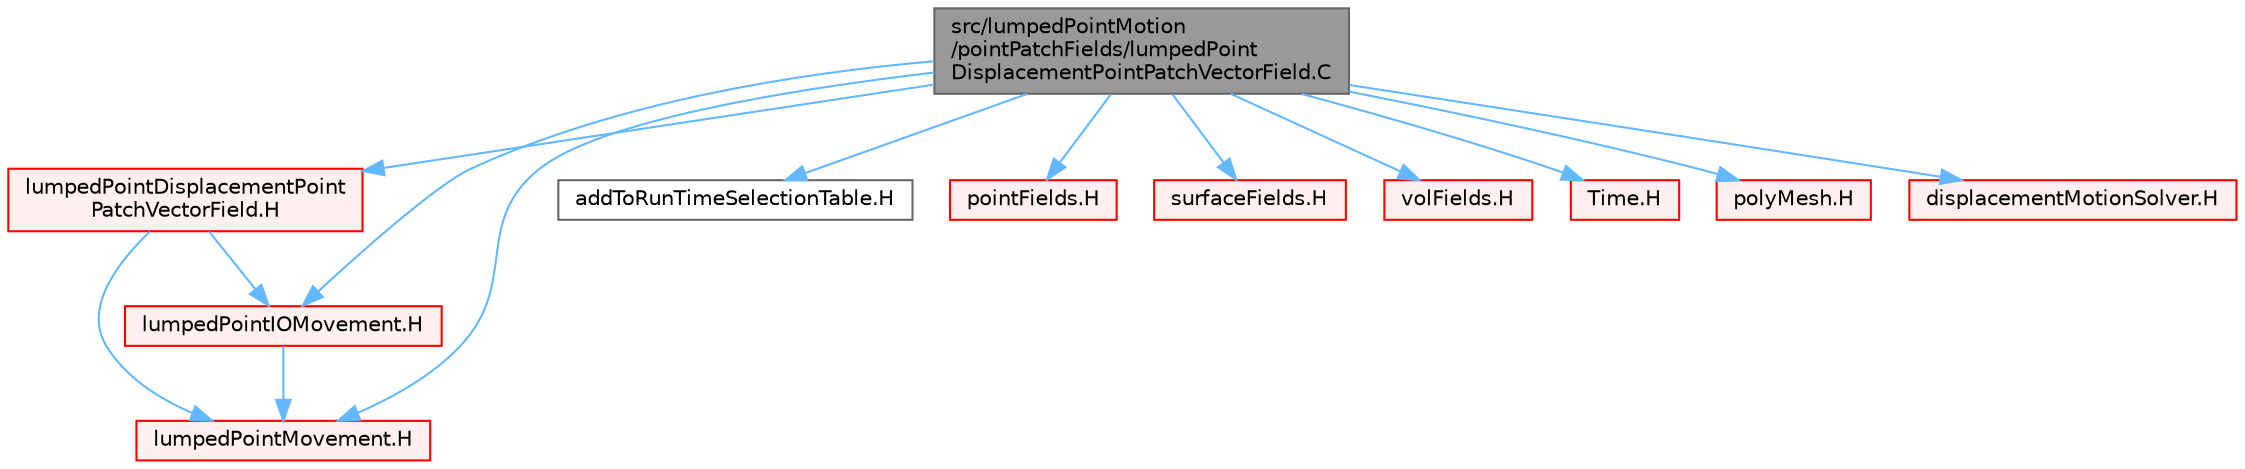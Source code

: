 digraph "src/lumpedPointMotion/pointPatchFields/lumpedPointDisplacementPointPatchVectorField.C"
{
 // LATEX_PDF_SIZE
  bgcolor="transparent";
  edge [fontname=Helvetica,fontsize=10,labelfontname=Helvetica,labelfontsize=10];
  node [fontname=Helvetica,fontsize=10,shape=box,height=0.2,width=0.4];
  Node1 [id="Node000001",label="src/lumpedPointMotion\l/pointPatchFields/lumpedPoint\lDisplacementPointPatchVectorField.C",height=0.2,width=0.4,color="gray40", fillcolor="grey60", style="filled", fontcolor="black",tooltip=" "];
  Node1 -> Node2 [id="edge1_Node000001_Node000002",color="steelblue1",style="solid",tooltip=" "];
  Node2 [id="Node000002",label="lumpedPointDisplacementPoint\lPatchVectorField.H",height=0.2,width=0.4,color="red", fillcolor="#FFF0F0", style="filled",URL="$lumpedPointDisplacementPointPatchVectorField_8H.html",tooltip=" "];
  Node2 -> Node240 [id="edge2_Node000002_Node000240",color="steelblue1",style="solid",tooltip=" "];
  Node240 [id="Node000240",label="lumpedPointMovement.H",height=0.2,width=0.4,color="red", fillcolor="#FFF0F0", style="filled",URL="$lumpedPointMovement_8H.html",tooltip=" "];
  Node2 -> Node334 [id="edge3_Node000002_Node000334",color="steelblue1",style="solid",tooltip=" "];
  Node334 [id="Node000334",label="lumpedPointIOMovement.H",height=0.2,width=0.4,color="red", fillcolor="#FFF0F0", style="filled",URL="$lumpedPointIOMovement_8H.html",tooltip=" "];
  Node334 -> Node240 [id="edge4_Node000334_Node000240",color="steelblue1",style="solid",tooltip=" "];
  Node1 -> Node240 [id="edge5_Node000001_Node000240",color="steelblue1",style="solid",tooltip=" "];
  Node1 -> Node334 [id="edge6_Node000001_Node000334",color="steelblue1",style="solid",tooltip=" "];
  Node1 -> Node336 [id="edge7_Node000001_Node000336",color="steelblue1",style="solid",tooltip=" "];
  Node336 [id="Node000336",label="addToRunTimeSelectionTable.H",height=0.2,width=0.4,color="grey40", fillcolor="white", style="filled",URL="$addToRunTimeSelectionTable_8H.html",tooltip="Macros for easy insertion into run-time selection tables."];
  Node1 -> Node337 [id="edge8_Node000001_Node000337",color="steelblue1",style="solid",tooltip=" "];
  Node337 [id="Node000337",label="pointFields.H",height=0.2,width=0.4,color="red", fillcolor="#FFF0F0", style="filled",URL="$pointFields_8H.html",tooltip=" "];
  Node1 -> Node419 [id="edge9_Node000001_Node000419",color="steelblue1",style="solid",tooltip=" "];
  Node419 [id="Node000419",label="surfaceFields.H",height=0.2,width=0.4,color="red", fillcolor="#FFF0F0", style="filled",URL="$surfaceFields_8H.html",tooltip="Foam::surfaceFields."];
  Node1 -> Node446 [id="edge10_Node000001_Node000446",color="steelblue1",style="solid",tooltip=" "];
  Node446 [id="Node000446",label="volFields.H",height=0.2,width=0.4,color="red", fillcolor="#FFF0F0", style="filled",URL="$volFields_8H.html",tooltip=" "];
  Node1 -> Node255 [id="edge11_Node000001_Node000255",color="steelblue1",style="solid",tooltip=" "];
  Node255 [id="Node000255",label="Time.H",height=0.2,width=0.4,color="red", fillcolor="#FFF0F0", style="filled",URL="$Time_8H.html",tooltip=" "];
  Node1 -> Node374 [id="edge12_Node000001_Node000374",color="steelblue1",style="solid",tooltip=" "];
  Node374 [id="Node000374",label="polyMesh.H",height=0.2,width=0.4,color="red", fillcolor="#FFF0F0", style="filled",URL="$polyMesh_8H.html",tooltip=" "];
  Node1 -> Node453 [id="edge13_Node000001_Node000453",color="steelblue1",style="solid",tooltip=" "];
  Node453 [id="Node000453",label="displacementMotionSolver.H",height=0.2,width=0.4,color="red", fillcolor="#FFF0F0", style="filled",URL="$displacementMotionSolver_8H.html",tooltip=" "];
}
